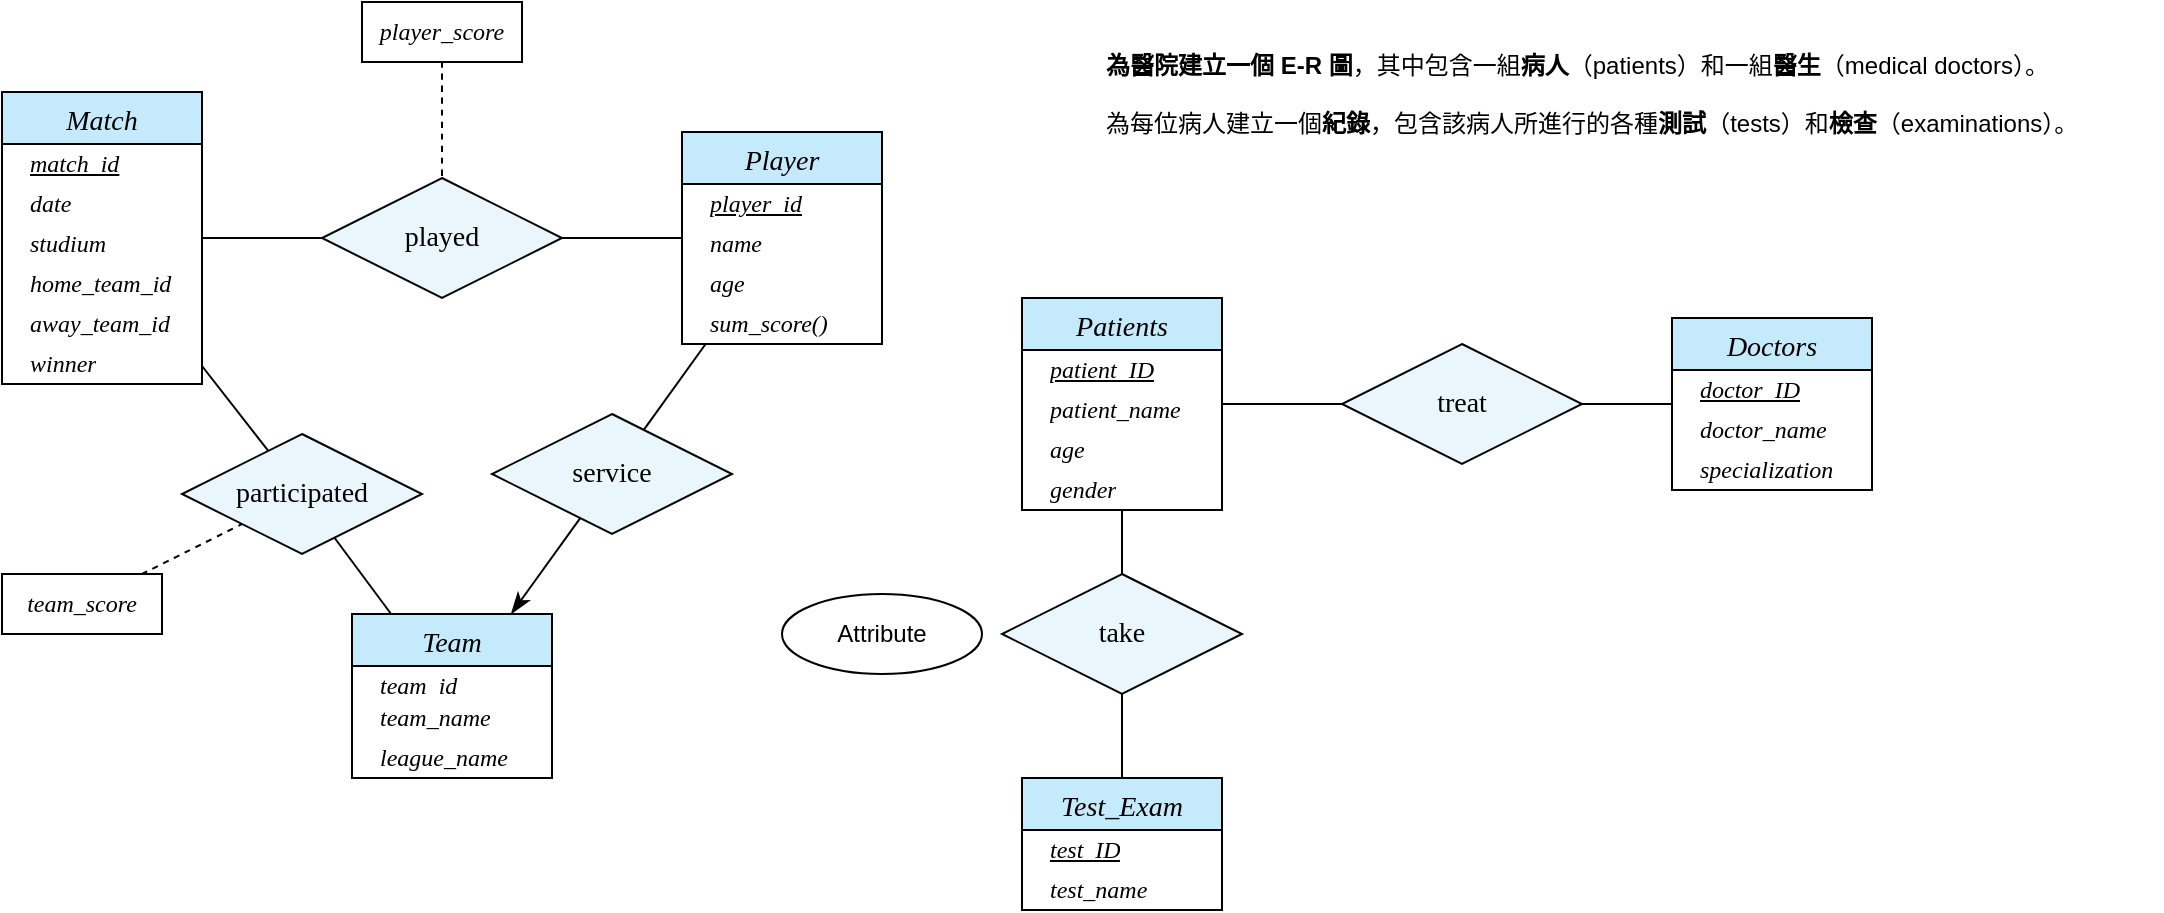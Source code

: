 <mxfile version="26.0.16">
  <diagram name="第 1 页" id="MBLhdU2TjBbufwOTJT-2">
    <mxGraphModel dx="1775" dy="495" grid="1" gridSize="10" guides="1" tooltips="1" connect="1" arrows="1" fold="1" page="1" pageScale="1" pageWidth="850" pageHeight="1100" math="0" shadow="0">
      <root>
        <mxCell id="0" />
        <mxCell id="1" parent="0" />
        <mxCell id="Hu5TIbXfA8URCN4F6UHz-1" value="" style="edgeStyle=none;curved=1;rounded=0;orthogonalLoop=1;jettySize=auto;html=1;fontSize=12;startSize=8;endSize=8;endArrow=none;startFill=0;" edge="1" parent="1" source="Hu5TIbXfA8URCN4F6UHz-2" target="Hu5TIbXfA8URCN4F6UHz-9">
          <mxGeometry relative="1" as="geometry" />
        </mxCell>
        <mxCell id="Hu5TIbXfA8URCN4F6UHz-2" value="Match" style="swimlane;fontStyle=2;childLayout=stackLayout;horizontal=1;startSize=26;horizontalStack=0;resizeParent=1;resizeParentMax=0;resizeLast=0;collapsible=1;marginBottom=0;align=center;fontSize=14;fontFamily=Times New Roman;labelBackgroundColor=none;fillColor=light-dark(#c5eafb, #ededed);" vertex="1" parent="1">
          <mxGeometry x="-780" y="105" width="100" height="146" as="geometry">
            <mxRectangle x="220" y="260" width="80" height="30" as="alternateBounds" />
          </mxGeometry>
        </mxCell>
        <mxCell id="Hu5TIbXfA8URCN4F6UHz-3" value="&lt;i&gt;&lt;u&gt;match_id&lt;/u&gt;&lt;/i&gt;" style="text;strokeColor=none;fillColor=none;spacingLeft=12;spacingRight=4;overflow=hidden;rotatable=0;points=[[0,0.5],[1,0.5]];portConstraint=eastwest;fontSize=12;whiteSpace=wrap;html=1;fontFamily=Times New Roman;verticalAlign=middle;" vertex="1" parent="Hu5TIbXfA8URCN4F6UHz-2">
          <mxGeometry y="26" width="100" height="20" as="geometry" />
        </mxCell>
        <mxCell id="Hu5TIbXfA8URCN4F6UHz-4" value="&lt;i&gt;date&lt;/i&gt;" style="text;strokeColor=none;fillColor=none;spacingLeft=12;spacingRight=4;overflow=hidden;rotatable=0;points=[[0,0.5],[1,0.5]];portConstraint=eastwest;fontSize=12;whiteSpace=wrap;html=1;fontFamily=Times New Roman;verticalAlign=middle;" vertex="1" parent="Hu5TIbXfA8URCN4F6UHz-2">
          <mxGeometry y="46" width="100" height="20" as="geometry" />
        </mxCell>
        <mxCell id="Hu5TIbXfA8URCN4F6UHz-5" value="&lt;i&gt;studium&lt;/i&gt;" style="text;strokeColor=none;fillColor=none;spacingLeft=12;spacingRight=4;overflow=hidden;rotatable=0;points=[[0,0.5],[1,0.5]];portConstraint=eastwest;fontSize=12;whiteSpace=wrap;html=1;fontFamily=Times New Roman;verticalAlign=middle;" vertex="1" parent="Hu5TIbXfA8URCN4F6UHz-2">
          <mxGeometry y="66" width="100" height="20" as="geometry" />
        </mxCell>
        <mxCell id="Hu5TIbXfA8URCN4F6UHz-6" value="&lt;i&gt;home_team_id&lt;/i&gt;" style="text;strokeColor=none;fillColor=none;spacingLeft=12;spacingRight=4;overflow=hidden;rotatable=0;points=[[0,0.5],[1,0.5]];portConstraint=eastwest;fontSize=12;whiteSpace=wrap;html=1;fontFamily=Times New Roman;verticalAlign=middle;" vertex="1" parent="Hu5TIbXfA8URCN4F6UHz-2">
          <mxGeometry y="86" width="100" height="20" as="geometry" />
        </mxCell>
        <mxCell id="Hu5TIbXfA8URCN4F6UHz-7" value="&lt;i&gt;away_team_id&lt;/i&gt;" style="text;strokeColor=none;fillColor=none;spacingLeft=12;spacingRight=4;overflow=hidden;rotatable=0;points=[[0,0.5],[1,0.5]];portConstraint=eastwest;fontSize=12;whiteSpace=wrap;html=1;fontFamily=Times New Roman;verticalAlign=middle;" vertex="1" parent="Hu5TIbXfA8URCN4F6UHz-2">
          <mxGeometry y="106" width="100" height="20" as="geometry" />
        </mxCell>
        <mxCell id="Hu5TIbXfA8URCN4F6UHz-8" value="&lt;i&gt;winner&lt;/i&gt;" style="text;strokeColor=none;fillColor=none;spacingLeft=12;spacingRight=4;overflow=hidden;rotatable=0;points=[[0,0.5],[1,0.5]];portConstraint=eastwest;fontSize=12;whiteSpace=wrap;html=1;fontFamily=Times New Roman;verticalAlign=middle;" vertex="1" parent="Hu5TIbXfA8URCN4F6UHz-2">
          <mxGeometry y="126" width="100" height="20" as="geometry" />
        </mxCell>
        <mxCell id="Hu5TIbXfA8URCN4F6UHz-9" value="&lt;span style=&quot;font-size: 14px;&quot;&gt;participated&lt;/span&gt;" style="shape=rhombus;perimeter=rhombusPerimeter;whiteSpace=wrap;html=1;align=center;fillColor=light-dark(#e9f7fd, #ededed);fontFamily=Times New Roman;" vertex="1" parent="1">
          <mxGeometry x="-690" y="276" width="120" height="60" as="geometry" />
        </mxCell>
        <mxCell id="Hu5TIbXfA8URCN4F6UHz-10" value="" style="edgeStyle=none;curved=1;rounded=0;orthogonalLoop=1;jettySize=auto;html=1;fontSize=12;startSize=8;endSize=8;endArrow=none;startFill=0;" edge="1" parent="1" source="Hu5TIbXfA8URCN4F6UHz-17" target="Hu5TIbXfA8URCN4F6UHz-9">
          <mxGeometry relative="1" as="geometry">
            <mxPoint x="-502" y="175" as="targetPoint" />
          </mxGeometry>
        </mxCell>
        <mxCell id="Hu5TIbXfA8URCN4F6UHz-11" value="" style="edgeStyle=none;curved=1;rounded=0;orthogonalLoop=1;jettySize=auto;html=1;fontSize=12;startSize=8;endSize=8;endArrow=none;startFill=0;" edge="1" parent="1" source="Hu5TIbXfA8URCN4F6UHz-21" target="Hu5TIbXfA8URCN4F6UHz-16">
          <mxGeometry relative="1" as="geometry" />
        </mxCell>
        <mxCell id="Hu5TIbXfA8URCN4F6UHz-12" value="" style="edgeStyle=none;curved=1;rounded=0;orthogonalLoop=1;jettySize=auto;html=1;fontSize=12;startSize=8;endSize=8;dashed=1;endArrow=none;startFill=0;" edge="1" parent="1" source="Hu5TIbXfA8URCN4F6UHz-13" target="Hu5TIbXfA8URCN4F6UHz-9">
          <mxGeometry relative="1" as="geometry" />
        </mxCell>
        <mxCell id="Hu5TIbXfA8URCN4F6UHz-13" value="team_score" style="whiteSpace=wrap;html=1;align=center;fontFamily=Times New Roman;fontStyle=2" vertex="1" parent="1">
          <mxGeometry x="-780" y="346" width="80" height="30" as="geometry" />
        </mxCell>
        <mxCell id="Hu5TIbXfA8URCN4F6UHz-14" style="edgeStyle=none;curved=1;rounded=0;orthogonalLoop=1;jettySize=auto;html=1;exitX=0.5;exitY=0;exitDx=0;exitDy=0;fontSize=12;startSize=8;endSize=8;" edge="1" parent="1" source="Hu5TIbXfA8URCN4F6UHz-13" target="Hu5TIbXfA8URCN4F6UHz-13">
          <mxGeometry relative="1" as="geometry" />
        </mxCell>
        <mxCell id="Hu5TIbXfA8URCN4F6UHz-15" value="" style="edgeStyle=none;curved=1;rounded=0;orthogonalLoop=1;jettySize=auto;html=1;fontSize=12;startSize=8;endSize=8;endArrow=none;startFill=1;startArrow=classicThin;" edge="1" parent="1" source="Hu5TIbXfA8URCN4F6UHz-17" target="Hu5TIbXfA8URCN4F6UHz-16">
          <mxGeometry relative="1" as="geometry" />
        </mxCell>
        <mxCell id="Hu5TIbXfA8URCN4F6UHz-16" value="&lt;font style=&quot;font-size: 14px;&quot;&gt;service&lt;/font&gt;" style="shape=rhombus;perimeter=rhombusPerimeter;whiteSpace=wrap;html=1;align=center;fillColor=light-dark(#e9f7fd, #ededed);fontFamily=Times New Roman;" vertex="1" parent="1">
          <mxGeometry x="-535" y="266" width="120" height="60" as="geometry" />
        </mxCell>
        <mxCell id="Hu5TIbXfA8URCN4F6UHz-17" value="Team" style="swimlane;fontStyle=2;childLayout=stackLayout;horizontal=1;startSize=26;horizontalStack=0;resizeParent=1;resizeParentMax=0;resizeLast=0;collapsible=1;marginBottom=0;align=center;fontSize=14;fontFamily=Times New Roman;labelBackgroundColor=none;fillColor=light-dark(#c5eafb, #ededed);" vertex="1" parent="1">
          <mxGeometry x="-605" y="366" width="100" height="82" as="geometry">
            <mxRectangle x="220" y="260" width="80" height="30" as="alternateBounds" />
          </mxGeometry>
        </mxCell>
        <mxCell id="Hu5TIbXfA8URCN4F6UHz-18" value="&lt;i&gt;&lt;u&gt;team_id&lt;/u&gt;&lt;/i&gt;" style="text;strokeColor=none;fillColor=none;spacingLeft=12;spacingRight=4;overflow=hidden;rotatable=0;points=[[0,0.5],[1,0.5]];portConstraint=eastwest;fontSize=12;whiteSpace=wrap;html=1;fontFamily=Times New Roman;verticalAlign=middle;" vertex="1" parent="Hu5TIbXfA8URCN4F6UHz-17">
          <mxGeometry y="26" width="100" height="16" as="geometry" />
        </mxCell>
        <mxCell id="Hu5TIbXfA8URCN4F6UHz-19" value="&lt;i&gt;team_name&lt;/i&gt;" style="text;strokeColor=none;fillColor=none;spacingLeft=12;spacingRight=4;overflow=hidden;rotatable=0;points=[[0,0.5],[1,0.5]];portConstraint=eastwest;fontSize=12;whiteSpace=wrap;html=1;fontFamily=Times New Roman;verticalAlign=middle;" vertex="1" parent="Hu5TIbXfA8URCN4F6UHz-17">
          <mxGeometry y="42" width="100" height="20" as="geometry" />
        </mxCell>
        <mxCell id="Hu5TIbXfA8URCN4F6UHz-20" value="&lt;i&gt;league_name&lt;/i&gt;" style="text;strokeColor=none;fillColor=none;spacingLeft=12;spacingRight=4;overflow=hidden;rotatable=0;points=[[0,0.5],[1,0.5]];portConstraint=eastwest;fontSize=12;whiteSpace=wrap;html=1;fontFamily=Times New Roman;verticalAlign=middle;" vertex="1" parent="Hu5TIbXfA8URCN4F6UHz-17">
          <mxGeometry y="62" width="100" height="20" as="geometry" />
        </mxCell>
        <mxCell id="Hu5TIbXfA8URCN4F6UHz-21" value="Player" style="swimlane;fontStyle=2;childLayout=stackLayout;horizontal=1;startSize=26;horizontalStack=0;resizeParent=1;resizeParentMax=0;resizeLast=0;collapsible=1;marginBottom=0;align=center;fontSize=14;fontFamily=Times New Roman;labelBackgroundColor=none;fillColor=light-dark(#c5eafb, #ededed);" vertex="1" parent="1">
          <mxGeometry x="-440" y="125" width="100" height="106" as="geometry">
            <mxRectangle x="220" y="260" width="80" height="30" as="alternateBounds" />
          </mxGeometry>
        </mxCell>
        <mxCell id="Hu5TIbXfA8URCN4F6UHz-22" value="&lt;i&gt;&lt;u&gt;player_id&lt;/u&gt;&lt;/i&gt;" style="text;strokeColor=none;fillColor=none;spacingLeft=12;spacingRight=4;overflow=hidden;rotatable=0;points=[[0,0.5],[1,0.5]];portConstraint=eastwest;fontSize=12;whiteSpace=wrap;html=1;fontFamily=Times New Roman;verticalAlign=middle;" vertex="1" parent="Hu5TIbXfA8URCN4F6UHz-21">
          <mxGeometry y="26" width="100" height="20" as="geometry" />
        </mxCell>
        <mxCell id="Hu5TIbXfA8URCN4F6UHz-23" value="&lt;i&gt;name&lt;/i&gt;" style="text;strokeColor=none;fillColor=none;spacingLeft=12;spacingRight=4;overflow=hidden;rotatable=0;points=[[0,0.5],[1,0.5]];portConstraint=eastwest;fontSize=12;whiteSpace=wrap;html=1;fontFamily=Times New Roman;verticalAlign=middle;" vertex="1" parent="Hu5TIbXfA8URCN4F6UHz-21">
          <mxGeometry y="46" width="100" height="20" as="geometry" />
        </mxCell>
        <mxCell id="Hu5TIbXfA8URCN4F6UHz-24" value="&lt;i&gt;age&lt;/i&gt;" style="text;strokeColor=none;fillColor=none;spacingLeft=12;spacingRight=4;overflow=hidden;rotatable=0;points=[[0,0.5],[1,0.5]];portConstraint=eastwest;fontSize=12;whiteSpace=wrap;html=1;fontFamily=Times New Roman;verticalAlign=middle;" vertex="1" parent="Hu5TIbXfA8URCN4F6UHz-21">
          <mxGeometry y="66" width="100" height="20" as="geometry" />
        </mxCell>
        <mxCell id="Hu5TIbXfA8URCN4F6UHz-25" value="&lt;i&gt;sum&lt;/i&gt;&lt;i style=&quot;background-color: transparent; color: light-dark(rgb(0, 0, 0), rgb(255, 255, 255));&quot;&gt;_score()&lt;/i&gt;" style="text;strokeColor=none;fillColor=none;spacingLeft=12;spacingRight=4;overflow=hidden;rotatable=0;points=[[0,0.5],[1,0.5]];portConstraint=eastwest;fontSize=12;whiteSpace=wrap;html=1;fontFamily=Times New Roman;verticalAlign=middle;" vertex="1" parent="Hu5TIbXfA8URCN4F6UHz-21">
          <mxGeometry y="86" width="100" height="20" as="geometry" />
        </mxCell>
        <mxCell id="Hu5TIbXfA8URCN4F6UHz-26" value="&lt;font style=&quot;font-size: 14px;&quot;&gt;played&lt;/font&gt;" style="shape=rhombus;perimeter=rhombusPerimeter;whiteSpace=wrap;html=1;align=center;fillColor=light-dark(#e9f7fd, #ededed);fontFamily=Times New Roman;" vertex="1" parent="1">
          <mxGeometry x="-620" y="148" width="120" height="60" as="geometry" />
        </mxCell>
        <mxCell id="Hu5TIbXfA8URCN4F6UHz-27" value="" style="edgeStyle=none;curved=1;rounded=0;orthogonalLoop=1;jettySize=auto;html=1;fontSize=12;startSize=8;endSize=8;endArrow=none;startFill=0;" edge="1" parent="1" source="Hu5TIbXfA8URCN4F6UHz-21" target="Hu5TIbXfA8URCN4F6UHz-26">
          <mxGeometry relative="1" as="geometry">
            <mxPoint x="-500" y="320" as="sourcePoint" />
            <mxPoint x="-475" y="296" as="targetPoint" />
          </mxGeometry>
        </mxCell>
        <mxCell id="Hu5TIbXfA8URCN4F6UHz-28" value="" style="edgeStyle=none;curved=1;rounded=0;orthogonalLoop=1;jettySize=auto;html=1;fontSize=12;startSize=8;endSize=8;endArrow=none;startFill=0;startArrow=none;" edge="1" parent="1" source="Hu5TIbXfA8URCN4F6UHz-2" target="Hu5TIbXfA8URCN4F6UHz-26">
          <mxGeometry relative="1" as="geometry">
            <mxPoint x="-417" y="227" as="sourcePoint" />
            <mxPoint x="-438" y="254" as="targetPoint" />
          </mxGeometry>
        </mxCell>
        <mxCell id="Hu5TIbXfA8URCN4F6UHz-29" value="player_score" style="whiteSpace=wrap;html=1;align=center;fontFamily=Times New Roman;fontStyle=2" vertex="1" parent="1">
          <mxGeometry x="-600" y="60" width="80" height="30" as="geometry" />
        </mxCell>
        <mxCell id="Hu5TIbXfA8URCN4F6UHz-30" value="" style="edgeStyle=none;curved=1;rounded=0;orthogonalLoop=1;jettySize=auto;html=1;fontSize=12;startSize=8;endSize=8;dashed=1;endArrow=none;startFill=0;" edge="1" parent="1" source="Hu5TIbXfA8URCN4F6UHz-29" target="Hu5TIbXfA8URCN4F6UHz-26">
          <mxGeometry relative="1" as="geometry">
            <mxPoint x="-550" y="96" as="sourcePoint" />
            <mxPoint x="-550" y="156" as="targetPoint" />
          </mxGeometry>
        </mxCell>
        <mxCell id="Hu5TIbXfA8URCN4F6UHz-31" value="&lt;strong data-start=&quot;16&quot; data-end=&quot;33&quot;&gt;為醫院建立一個 E-R 圖&lt;/strong&gt;，其中包含一組&lt;strong data-start=&quot;40&quot; data-end=&quot;46&quot; data-is-only-node=&quot;&quot;&gt;病人&lt;/strong&gt;（patients）和一組&lt;strong data-start=&quot;59&quot; data-end=&quot;65&quot;&gt;醫生&lt;/strong&gt;（medical doctors）。&lt;br data-start=&quot;83&quot; data-end=&quot;86&quot;&gt;&#xa;為每位病人建立一個&lt;strong data-start=&quot;98&quot; data-end=&quot;104&quot;&gt;紀錄&lt;/strong&gt;，包含該病人所進行的各種&lt;strong data-start=&quot;116&quot; data-end=&quot;122&quot;&gt;測試&lt;/strong&gt;（tests）和&lt;strong data-start=&quot;130&quot; data-end=&quot;136&quot;&gt;檢查&lt;/strong&gt;（examinations）。" style="text;whiteSpace=wrap;html=1;" vertex="1" parent="1">
          <mxGeometry x="-230" y="78" width="530" height="70" as="geometry" />
        </mxCell>
        <mxCell id="Hu5TIbXfA8URCN4F6UHz-37" value="&lt;span style=&quot;font-size: 14px;&quot;&gt;take&lt;/span&gt;" style="shape=rhombus;perimeter=rhombusPerimeter;whiteSpace=wrap;html=1;align=center;fillColor=light-dark(#e9f7fd, #ededed);fontFamily=Times New Roman;" vertex="1" parent="1">
          <mxGeometry x="-280" y="346" width="120" height="60" as="geometry" />
        </mxCell>
        <mxCell id="Hu5TIbXfA8URCN4F6UHz-38" value="" style="edgeStyle=none;curved=1;rounded=0;orthogonalLoop=1;jettySize=auto;html=1;fontSize=12;startSize=8;endSize=8;endArrow=none;startFill=0;startArrow=none;" edge="1" parent="1" source="Hu5TIbXfA8URCN4F6UHz-44" target="Hu5TIbXfA8URCN4F6UHz-37">
          <mxGeometry relative="1" as="geometry">
            <mxPoint x="65" y="427.273" as="sourcePoint" />
            <mxPoint x="-315" y="322" as="targetPoint" />
          </mxGeometry>
        </mxCell>
        <mxCell id="Hu5TIbXfA8URCN4F6UHz-39" value="" style="edgeStyle=none;curved=1;rounded=0;orthogonalLoop=1;jettySize=auto;html=1;fontSize=12;startSize=8;endSize=8;endArrow=none;startFill=0;startArrow=none;" edge="1" parent="1" source="Hu5TIbXfA8URCN4F6UHz-53" target="Hu5TIbXfA8URCN4F6UHz-37">
          <mxGeometry relative="1" as="geometry">
            <mxPoint x="-169.995" y="376.003" as="sourcePoint" />
            <mxPoint x="153.31" y="422.064" as="targetPoint" />
          </mxGeometry>
        </mxCell>
        <mxCell id="Hu5TIbXfA8URCN4F6UHz-40" value="" style="edgeStyle=none;curved=1;rounded=0;orthogonalLoop=1;jettySize=auto;html=1;fontSize=12;startSize=8;endSize=8;endArrow=none;startFill=0;startArrow=none;" edge="1" parent="1" source="Hu5TIbXfA8URCN4F6UHz-41" target="Hu5TIbXfA8URCN4F6UHz-50">
          <mxGeometry relative="1" as="geometry">
            <mxPoint x="95" y="464" as="sourcePoint" />
            <mxPoint x="-9.091" y="450" as="targetPoint" />
          </mxGeometry>
        </mxCell>
        <mxCell id="Hu5TIbXfA8URCN4F6UHz-41" value="&lt;font style=&quot;font-size: 14px;&quot;&gt;treat&lt;/font&gt;" style="shape=rhombus;perimeter=rhombusPerimeter;whiteSpace=wrap;html=1;align=center;fillColor=light-dark(#e9f7fd, #ededed);fontFamily=Times New Roman;" vertex="1" parent="1">
          <mxGeometry x="-110" y="231" width="120" height="60" as="geometry" />
        </mxCell>
        <mxCell id="Hu5TIbXfA8URCN4F6UHz-44" value="Patients" style="swimlane;fontStyle=2;childLayout=stackLayout;horizontal=1;startSize=26;horizontalStack=0;resizeParent=1;resizeParentMax=0;resizeLast=0;collapsible=1;marginBottom=0;align=center;fontSize=14;fontFamily=Times New Roman;labelBackgroundColor=none;fillColor=light-dark(#c5eafb, #ededed);" vertex="1" parent="1">
          <mxGeometry x="-270" y="208" width="100" height="106" as="geometry">
            <mxRectangle x="220" y="260" width="80" height="30" as="alternateBounds" />
          </mxGeometry>
        </mxCell>
        <mxCell id="Hu5TIbXfA8URCN4F6UHz-45" value="&lt;i&gt;&lt;u&gt;patient_ID&lt;/u&gt;&lt;/i&gt;" style="text;strokeColor=none;fillColor=none;spacingLeft=12;spacingRight=4;overflow=hidden;rotatable=0;points=[[0,0.5],[1,0.5]];portConstraint=eastwest;fontSize=12;whiteSpace=wrap;html=1;fontFamily=Times New Roman;verticalAlign=middle;" vertex="1" parent="Hu5TIbXfA8URCN4F6UHz-44">
          <mxGeometry y="26" width="100" height="20" as="geometry" />
        </mxCell>
        <mxCell id="Hu5TIbXfA8URCN4F6UHz-46" value="&lt;i&gt;patient_name&lt;/i&gt;" style="text;strokeColor=none;fillColor=none;spacingLeft=12;spacingRight=4;overflow=hidden;rotatable=0;points=[[0,0.5],[1,0.5]];portConstraint=eastwest;fontSize=12;whiteSpace=wrap;html=1;fontFamily=Times New Roman;verticalAlign=middle;" vertex="1" parent="Hu5TIbXfA8URCN4F6UHz-44">
          <mxGeometry y="46" width="100" height="20" as="geometry" />
        </mxCell>
        <mxCell id="Hu5TIbXfA8URCN4F6UHz-59" value="&lt;i&gt;age&lt;/i&gt;" style="text;strokeColor=none;fillColor=none;spacingLeft=12;spacingRight=4;overflow=hidden;rotatable=0;points=[[0,0.5],[1,0.5]];portConstraint=eastwest;fontSize=12;whiteSpace=wrap;html=1;fontFamily=Times New Roman;verticalAlign=middle;" vertex="1" parent="Hu5TIbXfA8URCN4F6UHz-44">
          <mxGeometry y="66" width="100" height="20" as="geometry" />
        </mxCell>
        <mxCell id="Hu5TIbXfA8URCN4F6UHz-60" value="gender" style="text;strokeColor=none;fillColor=none;spacingLeft=12;spacingRight=4;overflow=hidden;rotatable=0;points=[[0,0.5],[1,0.5]];portConstraint=eastwest;fontSize=12;whiteSpace=wrap;html=1;fontFamily=Times New Roman;verticalAlign=middle;fontStyle=2" vertex="1" parent="Hu5TIbXfA8URCN4F6UHz-44">
          <mxGeometry y="86" width="100" height="20" as="geometry" />
        </mxCell>
        <mxCell id="Hu5TIbXfA8URCN4F6UHz-50" value="Doctors" style="swimlane;fontStyle=2;childLayout=stackLayout;horizontal=1;startSize=26;horizontalStack=0;resizeParent=1;resizeParentMax=0;resizeLast=0;collapsible=1;marginBottom=0;align=center;fontSize=14;fontFamily=Times New Roman;labelBackgroundColor=none;fillColor=light-dark(#c5eafb, #ededed);" vertex="1" parent="1">
          <mxGeometry x="55" y="218" width="100" height="86" as="geometry">
            <mxRectangle x="220" y="260" width="80" height="30" as="alternateBounds" />
          </mxGeometry>
        </mxCell>
        <mxCell id="Hu5TIbXfA8URCN4F6UHz-51" value="&lt;i&gt;&lt;u&gt;doctor_ID&lt;/u&gt;&lt;/i&gt;" style="text;strokeColor=none;fillColor=none;spacingLeft=12;spacingRight=4;overflow=hidden;rotatable=0;points=[[0,0.5],[1,0.5]];portConstraint=eastwest;fontSize=12;whiteSpace=wrap;html=1;fontFamily=Times New Roman;verticalAlign=middle;" vertex="1" parent="Hu5TIbXfA8URCN4F6UHz-50">
          <mxGeometry y="26" width="100" height="20" as="geometry" />
        </mxCell>
        <mxCell id="Hu5TIbXfA8URCN4F6UHz-52" value="&lt;i&gt;doctor_name&lt;/i&gt;" style="text;strokeColor=none;fillColor=none;spacingLeft=12;spacingRight=4;overflow=hidden;rotatable=0;points=[[0,0.5],[1,0.5]];portConstraint=eastwest;fontSize=12;whiteSpace=wrap;html=1;fontFamily=Times New Roman;verticalAlign=middle;" vertex="1" parent="Hu5TIbXfA8URCN4F6UHz-50">
          <mxGeometry y="46" width="100" height="20" as="geometry" />
        </mxCell>
        <mxCell id="Hu5TIbXfA8URCN4F6UHz-61" value="specialization" style="text;strokeColor=none;fillColor=none;spacingLeft=12;spacingRight=4;overflow=hidden;rotatable=0;points=[[0,0.5],[1,0.5]];portConstraint=eastwest;fontSize=12;whiteSpace=wrap;html=1;fontFamily=Times New Roman;verticalAlign=middle;fontStyle=2" vertex="1" parent="Hu5TIbXfA8URCN4F6UHz-50">
          <mxGeometry y="66" width="100" height="20" as="geometry" />
        </mxCell>
        <mxCell id="Hu5TIbXfA8URCN4F6UHz-53" value="Test_Exam" style="swimlane;fontStyle=2;childLayout=stackLayout;horizontal=1;startSize=26;horizontalStack=0;resizeParent=1;resizeParentMax=0;resizeLast=0;collapsible=1;marginBottom=0;align=center;fontSize=14;fontFamily=Times New Roman;labelBackgroundColor=none;fillColor=light-dark(#c5eafb, #ededed);" vertex="1" parent="1">
          <mxGeometry x="-270" y="448" width="100" height="66" as="geometry">
            <mxRectangle x="220" y="260" width="80" height="30" as="alternateBounds" />
          </mxGeometry>
        </mxCell>
        <mxCell id="Hu5TIbXfA8URCN4F6UHz-54" value="&lt;i&gt;&lt;u&gt;test_ID&lt;/u&gt;&lt;/i&gt;" style="text;strokeColor=none;fillColor=none;spacingLeft=12;spacingRight=4;overflow=hidden;rotatable=0;points=[[0,0.5],[1,0.5]];portConstraint=eastwest;fontSize=12;whiteSpace=wrap;html=1;fontFamily=Times New Roman;verticalAlign=middle;" vertex="1" parent="Hu5TIbXfA8URCN4F6UHz-53">
          <mxGeometry y="26" width="100" height="20" as="geometry" />
        </mxCell>
        <mxCell id="Hu5TIbXfA8URCN4F6UHz-55" value="&lt;i&gt;test_name&lt;/i&gt;" style="text;strokeColor=none;fillColor=none;spacingLeft=12;spacingRight=4;overflow=hidden;rotatable=0;points=[[0,0.5],[1,0.5]];portConstraint=eastwest;fontSize=12;whiteSpace=wrap;html=1;fontFamily=Times New Roman;verticalAlign=middle;" vertex="1" parent="Hu5TIbXfA8URCN4F6UHz-53">
          <mxGeometry y="46" width="100" height="20" as="geometry" />
        </mxCell>
        <mxCell id="Hu5TIbXfA8URCN4F6UHz-62" value="" style="edgeStyle=none;curved=1;rounded=0;orthogonalLoop=1;jettySize=auto;html=1;fontSize=12;startSize=8;endSize=8;endArrow=none;startFill=0;startArrow=none;" edge="1" parent="1" source="Hu5TIbXfA8URCN4F6UHz-44" target="Hu5TIbXfA8URCN4F6UHz-41">
          <mxGeometry relative="1" as="geometry">
            <mxPoint x="27" y="264" as="sourcePoint" />
            <mxPoint x="130" y="250" as="targetPoint" />
          </mxGeometry>
        </mxCell>
        <mxCell id="Hu5TIbXfA8URCN4F6UHz-64" value="Attribute" style="ellipse;whiteSpace=wrap;html=1;align=center;" vertex="1" parent="1">
          <mxGeometry x="-390" y="356" width="100" height="40" as="geometry" />
        </mxCell>
      </root>
    </mxGraphModel>
  </diagram>
</mxfile>
